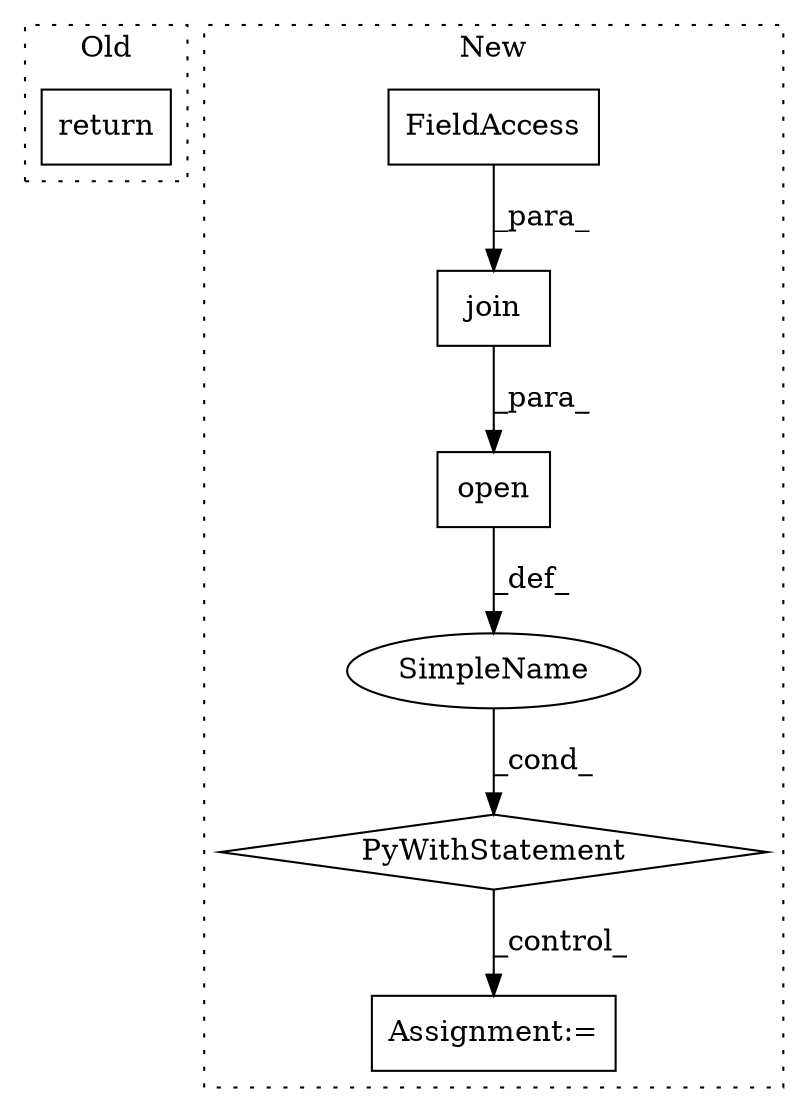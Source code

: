 digraph G {
subgraph cluster0 {
1 [label="return" a="41" s="991" l="7" shape="box"];
label = "Old";
style="dotted";
}
subgraph cluster1 {
2 [label="PyWithStatement" a="104" s="340,376" l="10,2" shape="diamond"];
3 [label="Assignment:=" a="7" s="393" l="1" shape="box"];
4 [label="SimpleName" a="42" s="" l="" shape="ellipse"];
5 [label="open" a="32" s="350,375" l="5,1" shape="box"];
6 [label="join" a="32" s="360,374" l="5,1" shape="box"];
7 [label="FieldAccess" a="22" s="365" l="4" shape="box"];
label = "New";
style="dotted";
}
2 -> 3 [label="_control_"];
4 -> 2 [label="_cond_"];
5 -> 4 [label="_def_"];
6 -> 5 [label="_para_"];
7 -> 6 [label="_para_"];
}